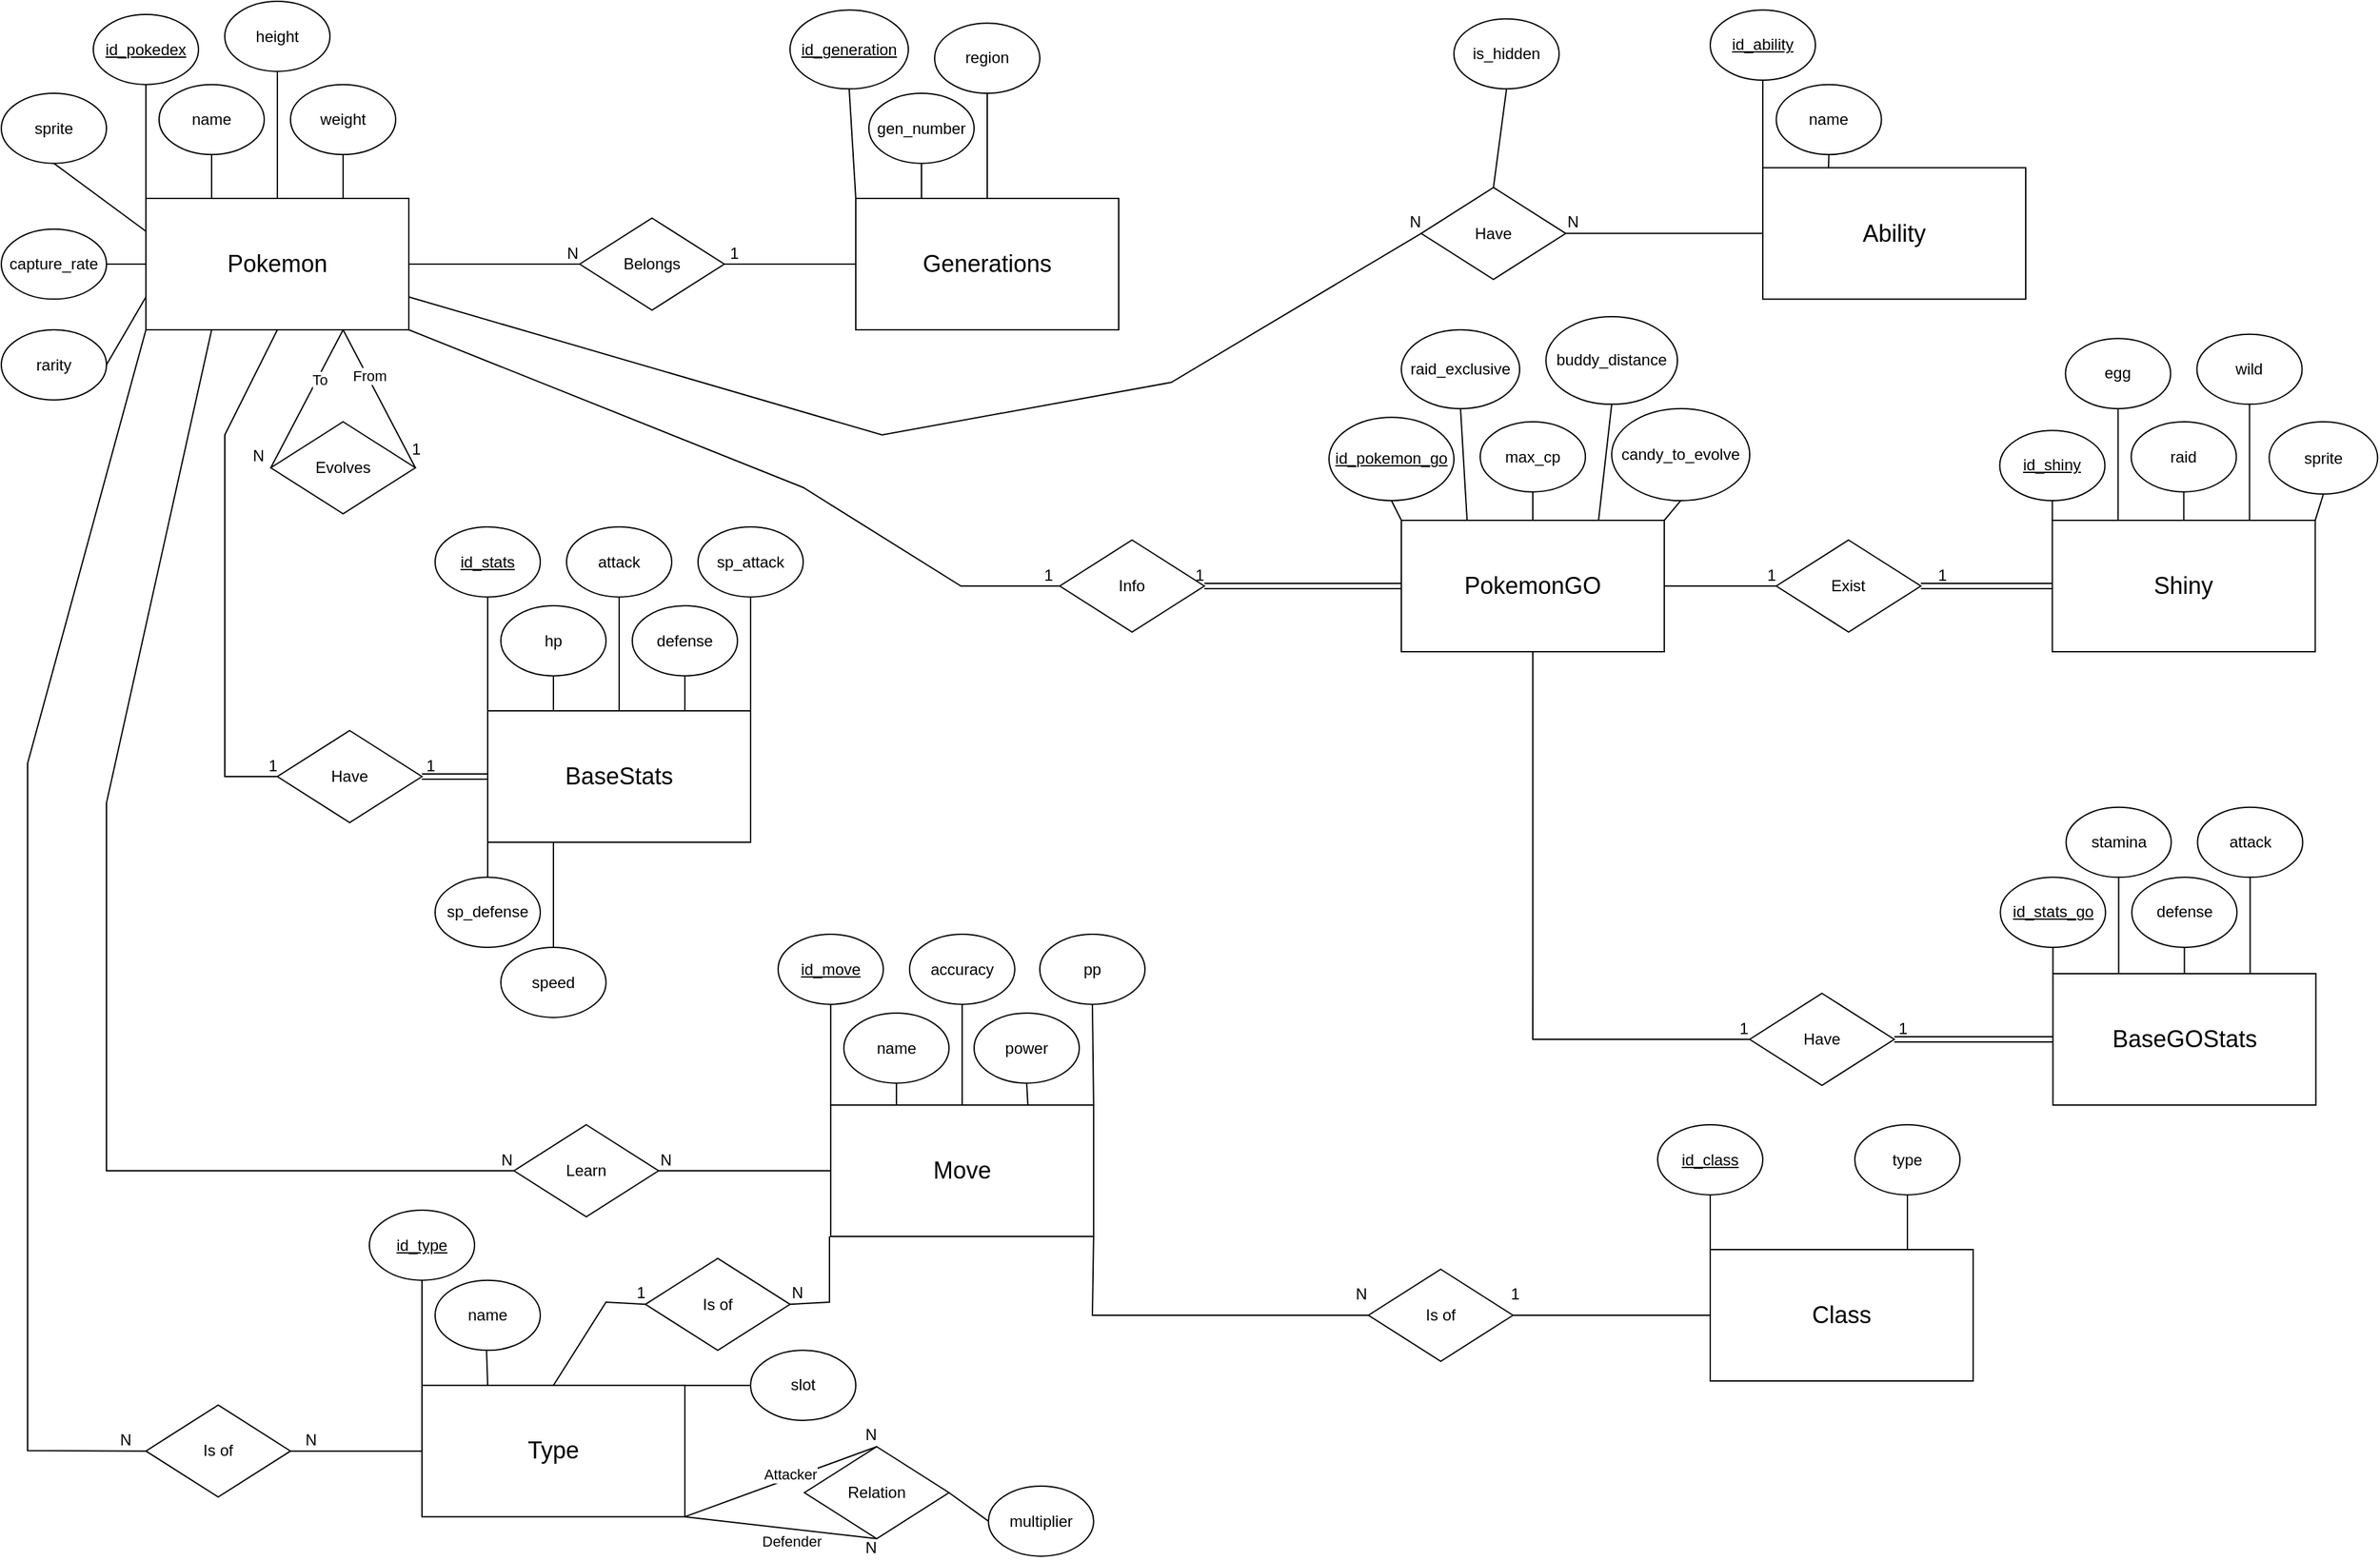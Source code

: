 <mxfile>
    <diagram id="R2lEEEUBdFMjLlhIrx00" name="Page-1">
        <mxGraphModel dx="962" dy="487" grid="1" gridSize="10" guides="1" tooltips="1" connect="1" arrows="1" fold="1" page="1" pageScale="1" pageWidth="1920" pageHeight="1200" math="0" shadow="0" extFonts="Permanent Marker^https://fonts.googleapis.com/css?family=Permanent+Marker">
            <root>
                <mxCell id="0"/>
                <mxCell id="1" parent="0"/>
                <mxCell id="UgMfafSLkVDqZi9sD24F-9" value="&lt;font style=&quot;font-size: 18px;&quot;&gt;Pokemon&lt;/font&gt;" style="rounded=0;whiteSpace=wrap;html=1;" parent="1" vertex="1">
                    <mxGeometry x="130" y="160" width="200" height="100" as="geometry"/>
                </mxCell>
                <mxCell id="UgMfafSLkVDqZi9sD24F-11" value="&lt;font style=&quot;font-size: 12px;&quot;&gt;&lt;u style=&quot;&quot;&gt;id_pokedex&lt;/u&gt;&lt;/font&gt;" style="ellipse;whiteSpace=wrap;html=1;" parent="1" vertex="1">
                    <mxGeometry x="90" y="20" width="80" height="53.33" as="geometry"/>
                </mxCell>
                <mxCell id="UgMfafSLkVDqZi9sD24F-12" value="" style="endArrow=none;html=1;rounded=0;entryX=0.5;entryY=1;entryDx=0;entryDy=0;exitX=0;exitY=0;exitDx=0;exitDy=0;" parent="1" source="UgMfafSLkVDqZi9sD24F-9" target="UgMfafSLkVDqZi9sD24F-11" edge="1">
                    <mxGeometry width="50" height="50" relative="1" as="geometry">
                        <mxPoint x="660" y="250" as="sourcePoint"/>
                        <mxPoint x="710" y="200" as="targetPoint"/>
                    </mxGeometry>
                </mxCell>
                <mxCell id="UgMfafSLkVDqZi9sD24F-13" value="&lt;font style=&quot;font-size: 12px;&quot;&gt;name&lt;/font&gt;" style="ellipse;whiteSpace=wrap;html=1;" parent="1" vertex="1">
                    <mxGeometry x="140" y="73.33" width="80" height="53.33" as="geometry"/>
                </mxCell>
                <mxCell id="UgMfafSLkVDqZi9sD24F-15" value="" style="endArrow=none;html=1;rounded=0;entryX=0.5;entryY=1;entryDx=0;entryDy=0;exitX=0.25;exitY=0;exitDx=0;exitDy=0;" parent="1" source="UgMfafSLkVDqZi9sD24F-9" target="UgMfafSLkVDqZi9sD24F-13" edge="1">
                    <mxGeometry width="50" height="50" relative="1" as="geometry">
                        <mxPoint x="660" y="270" as="sourcePoint"/>
                        <mxPoint x="710" y="220" as="targetPoint"/>
                    </mxGeometry>
                </mxCell>
                <mxCell id="UgMfafSLkVDqZi9sD24F-16" value="&lt;font style=&quot;font-size: 12px;&quot;&gt;height&lt;br&gt;&lt;/font&gt;" style="ellipse;whiteSpace=wrap;html=1;" parent="1" vertex="1">
                    <mxGeometry x="190" y="10" width="80" height="53.33" as="geometry"/>
                </mxCell>
                <mxCell id="UgMfafSLkVDqZi9sD24F-17" value="" style="endArrow=none;html=1;rounded=0;entryX=0.5;entryY=1;entryDx=0;entryDy=0;exitX=0.5;exitY=0;exitDx=0;exitDy=0;" parent="1" source="UgMfafSLkVDqZi9sD24F-9" target="UgMfafSLkVDqZi9sD24F-16" edge="1">
                    <mxGeometry width="50" height="50" relative="1" as="geometry">
                        <mxPoint x="660" y="270" as="sourcePoint"/>
                        <mxPoint x="710" y="220" as="targetPoint"/>
                    </mxGeometry>
                </mxCell>
                <mxCell id="UgMfafSLkVDqZi9sD24F-18" value="&lt;font style=&quot;font-size: 12px;&quot;&gt;weight&lt;br&gt;&lt;/font&gt;" style="ellipse;whiteSpace=wrap;html=1;" parent="1" vertex="1">
                    <mxGeometry x="240" y="73.33" width="80" height="53.33" as="geometry"/>
                </mxCell>
                <mxCell id="UgMfafSLkVDqZi9sD24F-19" value="" style="endArrow=none;html=1;rounded=0;entryX=0.5;entryY=1;entryDx=0;entryDy=0;exitX=0.75;exitY=0;exitDx=0;exitDy=0;" parent="1" source="UgMfafSLkVDqZi9sD24F-9" target="UgMfafSLkVDqZi9sD24F-18" edge="1">
                    <mxGeometry width="50" height="50" relative="1" as="geometry">
                        <mxPoint x="660" y="270" as="sourcePoint"/>
                        <mxPoint x="710" y="220" as="targetPoint"/>
                    </mxGeometry>
                </mxCell>
                <mxCell id="UgMfafSLkVDqZi9sD24F-20" value="&lt;font style=&quot;font-size: 12px;&quot;&gt;sprite&lt;br&gt;&lt;/font&gt;" style="ellipse;whiteSpace=wrap;html=1;" parent="1" vertex="1">
                    <mxGeometry x="20" y="80.0" width="80" height="53.33" as="geometry"/>
                </mxCell>
                <mxCell id="UgMfafSLkVDqZi9sD24F-21" value="" style="endArrow=none;html=1;rounded=0;entryX=0.5;entryY=1;entryDx=0;entryDy=0;exitX=0;exitY=0.25;exitDx=0;exitDy=0;" parent="1" source="UgMfafSLkVDqZi9sD24F-9" target="UgMfafSLkVDqZi9sD24F-20" edge="1">
                    <mxGeometry width="50" height="50" relative="1" as="geometry">
                        <mxPoint x="660" y="270" as="sourcePoint"/>
                        <mxPoint x="710" y="220" as="targetPoint"/>
                    </mxGeometry>
                </mxCell>
                <mxCell id="UgMfafSLkVDqZi9sD24F-22" value="&lt;font style=&quot;font-size: 12px;&quot;&gt;capture_rate&lt;br&gt;&lt;/font&gt;" style="ellipse;whiteSpace=wrap;html=1;" parent="1" vertex="1">
                    <mxGeometry x="20" y="183.34" width="80" height="53.33" as="geometry"/>
                </mxCell>
                <mxCell id="UgMfafSLkVDqZi9sD24F-23" value="" style="endArrow=none;html=1;rounded=0;entryX=1;entryY=0.5;entryDx=0;entryDy=0;exitX=0;exitY=0.5;exitDx=0;exitDy=0;" parent="1" source="UgMfafSLkVDqZi9sD24F-9" target="UgMfafSLkVDqZi9sD24F-22" edge="1">
                    <mxGeometry width="50" height="50" relative="1" as="geometry">
                        <mxPoint x="660" y="270" as="sourcePoint"/>
                        <mxPoint x="50" y="210" as="targetPoint"/>
                    </mxGeometry>
                </mxCell>
                <mxCell id="UgMfafSLkVDqZi9sD24F-24" value="Evolves" style="rhombus;whiteSpace=wrap;html=1;" parent="1" vertex="1">
                    <mxGeometry x="225" y="330" width="110" height="70" as="geometry"/>
                </mxCell>
                <mxCell id="UgMfafSLkVDqZi9sD24F-36" value="&lt;font style=&quot;font-size: 12px;&quot;&gt;rarity&lt;br&gt;&lt;/font&gt;" style="ellipse;whiteSpace=wrap;html=1;" parent="1" vertex="1">
                    <mxGeometry x="20" y="260.01" width="80" height="53.33" as="geometry"/>
                </mxCell>
                <mxCell id="15" value="&lt;font style=&quot;font-size: 18px;&quot;&gt;Generations&lt;/font&gt;" style="rounded=0;whiteSpace=wrap;html=1;" parent="1" vertex="1">
                    <mxGeometry x="670" y="160.01" width="200" height="100" as="geometry"/>
                </mxCell>
                <mxCell id="18" value="&lt;font style=&quot;font-size: 12px;&quot;&gt;&lt;u&gt;id_generation&lt;/u&gt;&lt;br&gt;&lt;/font&gt;" style="ellipse;whiteSpace=wrap;html=1;" parent="1" vertex="1">
                    <mxGeometry x="620" y="16.66" width="90" height="60" as="geometry"/>
                </mxCell>
                <mxCell id="19" value="" style="endArrow=none;html=1;entryX=0.5;entryY=1;entryDx=0;entryDy=0;exitX=0;exitY=0;exitDx=0;exitDy=0;" parent="1" source="15" target="18" edge="1">
                    <mxGeometry width="50" height="50" relative="1" as="geometry">
                        <mxPoint x="1060" y="140" as="sourcePoint"/>
                        <mxPoint x="930" y="360" as="targetPoint"/>
                    </mxGeometry>
                </mxCell>
                <mxCell id="20" value="&lt;font style=&quot;font-size: 12px;&quot;&gt;gen_number&lt;br&gt;&lt;/font&gt;" style="ellipse;whiteSpace=wrap;html=1;" parent="1" vertex="1">
                    <mxGeometry x="680" y="80.0" width="80" height="53.33" as="geometry"/>
                </mxCell>
                <mxCell id="21" value="" style="endArrow=none;html=1;entryX=0.5;entryY=1;entryDx=0;entryDy=0;exitX=0.25;exitY=0;exitDx=0;exitDy=0;" parent="1" source="15" target="20" edge="1">
                    <mxGeometry width="50" height="50" relative="1" as="geometry">
                        <mxPoint x="700" y="290" as="sourcePoint"/>
                        <mxPoint x="750" y="240" as="targetPoint"/>
                    </mxGeometry>
                </mxCell>
                <mxCell id="22" value="" style="endArrow=none;html=1;entryX=0;entryY=0.75;entryDx=0;entryDy=0;exitX=1;exitY=0.5;exitDx=0;exitDy=0;" parent="1" source="UgMfafSLkVDqZi9sD24F-36" target="UgMfafSLkVDqZi9sD24F-9" edge="1">
                    <mxGeometry width="50" height="50" relative="1" as="geometry">
                        <mxPoint x="580" y="300" as="sourcePoint"/>
                        <mxPoint x="630" y="250" as="targetPoint"/>
                    </mxGeometry>
                </mxCell>
                <mxCell id="26" value="Belongs" style="rhombus;whiteSpace=wrap;html=1;" parent="1" vertex="1">
                    <mxGeometry x="460" y="175.0" width="110" height="70" as="geometry"/>
                </mxCell>
                <mxCell id="36" value="&lt;font style=&quot;font-size: 12px;&quot;&gt;region&lt;br&gt;&lt;/font&gt;" style="ellipse;whiteSpace=wrap;html=1;" parent="1" vertex="1">
                    <mxGeometry x="730" y="26.67" width="80" height="53.33" as="geometry"/>
                </mxCell>
                <mxCell id="37" value="" style="endArrow=none;html=1;entryX=0.5;entryY=1;entryDx=0;entryDy=0;exitX=0.5;exitY=0;exitDx=0;exitDy=0;" parent="1" source="15" target="36" edge="1">
                    <mxGeometry width="50" height="50" relative="1" as="geometry">
                        <mxPoint x="810" y="340" as="sourcePoint"/>
                        <mxPoint x="860" y="290" as="targetPoint"/>
                    </mxGeometry>
                </mxCell>
                <mxCell id="45" value="&lt;span style=&quot;font-size: 18px;&quot;&gt;BaseStats&lt;/span&gt;" style="rounded=0;whiteSpace=wrap;html=1;" parent="1" vertex="1">
                    <mxGeometry x="390" y="550" width="200" height="100" as="geometry"/>
                </mxCell>
                <mxCell id="46" value="Have" style="rhombus;whiteSpace=wrap;html=1;" parent="1" vertex="1">
                    <mxGeometry x="230" y="565" width="110" height="70" as="geometry"/>
                </mxCell>
                <mxCell id="51" value="&lt;font style=&quot;font-size: 12px;&quot;&gt;&lt;u&gt;id_stats&lt;/u&gt;&lt;br&gt;&lt;/font&gt;" style="ellipse;whiteSpace=wrap;html=1;" parent="1" vertex="1">
                    <mxGeometry x="350" y="410" width="80" height="53.33" as="geometry"/>
                </mxCell>
                <mxCell id="52" value="" style="endArrow=none;html=1;fontSize=11;entryX=0.5;entryY=1;entryDx=0;entryDy=0;exitX=0;exitY=0;exitDx=0;exitDy=0;" parent="1" source="45" target="51" edge="1">
                    <mxGeometry width="50" height="50" relative="1" as="geometry">
                        <mxPoint x="620" y="460" as="sourcePoint"/>
                        <mxPoint x="670" y="410" as="targetPoint"/>
                    </mxGeometry>
                </mxCell>
                <mxCell id="53" value="&lt;font style=&quot;font-size: 12px;&quot;&gt;hp&lt;br&gt;&lt;/font&gt;" style="ellipse;whiteSpace=wrap;html=1;" parent="1" vertex="1">
                    <mxGeometry x="400" y="470.0" width="80" height="53.33" as="geometry"/>
                </mxCell>
                <mxCell id="54" value="" style="endArrow=none;html=1;fontSize=11;entryX=0.5;entryY=1;entryDx=0;entryDy=0;exitX=0.25;exitY=0;exitDx=0;exitDy=0;" parent="1" source="45" target="53" edge="1">
                    <mxGeometry width="50" height="50" relative="1" as="geometry">
                        <mxPoint x="620" y="460" as="sourcePoint"/>
                        <mxPoint x="670" y="410" as="targetPoint"/>
                    </mxGeometry>
                </mxCell>
                <mxCell id="55" value="&lt;font style=&quot;font-size: 12px;&quot;&gt;attack&lt;br&gt;&lt;/font&gt;" style="ellipse;whiteSpace=wrap;html=1;" parent="1" vertex="1">
                    <mxGeometry x="450" y="410.0" width="80" height="53.33" as="geometry"/>
                </mxCell>
                <mxCell id="56" value="" style="endArrow=none;html=1;fontSize=11;entryX=0.5;entryY=1;entryDx=0;entryDy=0;exitX=0.5;exitY=0;exitDx=0;exitDy=0;" parent="1" source="45" target="55" edge="1">
                    <mxGeometry width="50" height="50" relative="1" as="geometry">
                        <mxPoint x="500" y="490.0" as="sourcePoint"/>
                        <mxPoint x="730" y="350" as="targetPoint"/>
                    </mxGeometry>
                </mxCell>
                <mxCell id="57" value="&lt;font style=&quot;font-size: 12px;&quot;&gt;defense&lt;br&gt;&lt;/font&gt;" style="ellipse;whiteSpace=wrap;html=1;" parent="1" vertex="1">
                    <mxGeometry x="500" y="470.0" width="80" height="53.33" as="geometry"/>
                </mxCell>
                <mxCell id="58" value="" style="endArrow=none;html=1;fontSize=11;entryX=0.5;entryY=1;entryDx=0;entryDy=0;exitX=0.75;exitY=0;exitDx=0;exitDy=0;" parent="1" source="45" target="57" edge="1">
                    <mxGeometry width="50" height="50" relative="1" as="geometry">
                        <mxPoint x="600" y="530" as="sourcePoint"/>
                        <mxPoint x="770" y="410" as="targetPoint"/>
                    </mxGeometry>
                </mxCell>
                <mxCell id="59" value="&lt;font style=&quot;font-size: 12px;&quot;&gt;sp_attack&lt;br&gt;&lt;/font&gt;" style="ellipse;whiteSpace=wrap;html=1;" parent="1" vertex="1">
                    <mxGeometry x="550" y="410.0" width="80" height="53.33" as="geometry"/>
                </mxCell>
                <mxCell id="60" value="" style="endArrow=none;html=1;fontSize=11;entryX=0.5;entryY=1;entryDx=0;entryDy=0;exitX=1;exitY=0;exitDx=0;exitDy=0;" parent="1" source="45" target="59" edge="1">
                    <mxGeometry width="50" height="50" relative="1" as="geometry">
                        <mxPoint x="620" y="500" as="sourcePoint"/>
                        <mxPoint x="850" y="360" as="targetPoint"/>
                    </mxGeometry>
                </mxCell>
                <mxCell id="61" value="&lt;font style=&quot;font-size: 12px;&quot;&gt;sp_defense&lt;br&gt;&lt;/font&gt;" style="ellipse;whiteSpace=wrap;html=1;" parent="1" vertex="1">
                    <mxGeometry x="350" y="676.67" width="80" height="53.33" as="geometry"/>
                </mxCell>
                <mxCell id="62" value="" style="endArrow=none;html=1;fontSize=11;entryX=0.5;entryY=0;entryDx=0;entryDy=0;exitX=0;exitY=1;exitDx=0;exitDy=0;" parent="1" source="45" target="61" edge="1">
                    <mxGeometry width="50" height="50" relative="1" as="geometry">
                        <mxPoint x="420" y="800" as="sourcePoint"/>
                        <mxPoint x="650" y="660" as="targetPoint"/>
                    </mxGeometry>
                </mxCell>
                <mxCell id="65" value="&lt;font style=&quot;font-size: 12px;&quot;&gt;speed&lt;br&gt;&lt;/font&gt;" style="ellipse;whiteSpace=wrap;html=1;" parent="1" vertex="1">
                    <mxGeometry x="400" y="730" width="80" height="53.33" as="geometry"/>
                </mxCell>
                <mxCell id="66" value="" style="endArrow=none;html=1;fontSize=11;entryX=0.5;entryY=0;entryDx=0;entryDy=0;exitX=0.25;exitY=1;exitDx=0;exitDy=0;" parent="1" source="45" target="65" edge="1">
                    <mxGeometry width="50" height="50" relative="1" as="geometry">
                        <mxPoint x="470" y="710" as="sourcePoint"/>
                        <mxPoint x="730" y="720" as="targetPoint"/>
                    </mxGeometry>
                </mxCell>
                <mxCell id="67" value="&lt;span style=&quot;font-size: 18px;&quot;&gt;Type&lt;/span&gt;" style="rounded=0;whiteSpace=wrap;html=1;" parent="1" vertex="1">
                    <mxGeometry x="340" y="1063.33" width="200" height="100" as="geometry"/>
                </mxCell>
                <mxCell id="70" value="Is of" style="rhombus;whiteSpace=wrap;html=1;" parent="1" vertex="1">
                    <mxGeometry x="130" y="1078.33" width="110" height="70" as="geometry"/>
                </mxCell>
                <mxCell id="74" value="&lt;font style=&quot;font-size: 12px;&quot;&gt;&lt;u&gt;id_type&lt;/u&gt;&lt;br&gt;&lt;/font&gt;" style="ellipse;whiteSpace=wrap;html=1;" parent="1" vertex="1">
                    <mxGeometry x="300" y="930" width="80" height="53.33" as="geometry"/>
                </mxCell>
                <mxCell id="75" value="" style="endArrow=none;html=1;fontSize=11;entryX=0.5;entryY=1;entryDx=0;entryDy=0;exitX=0;exitY=0;exitDx=0;exitDy=0;" parent="1" source="67" target="74" edge="1">
                    <mxGeometry width="50" height="50" relative="1" as="geometry">
                        <mxPoint x="340" y="1033.33" as="sourcePoint"/>
                        <mxPoint x="639.13" y="923.33" as="targetPoint"/>
                    </mxGeometry>
                </mxCell>
                <mxCell id="76" value="" style="endArrow=none;html=1;fontSize=11;entryX=0.489;entryY=1;entryDx=0;entryDy=0;entryPerimeter=0;exitX=0.25;exitY=0;exitDx=0;exitDy=0;" parent="1" source="67" target="77" edge="1">
                    <mxGeometry width="50" height="50" relative="1" as="geometry">
                        <mxPoint x="480" y="1053.33" as="sourcePoint"/>
                        <mxPoint x="409.13" y="1036.66" as="targetPoint"/>
                    </mxGeometry>
                </mxCell>
                <mxCell id="77" value="&lt;font style=&quot;font-size: 12px;&quot;&gt;name&lt;br&gt;&lt;/font&gt;" style="ellipse;whiteSpace=wrap;html=1;" parent="1" vertex="1">
                    <mxGeometry x="350" y="983.33" width="80" height="53.33" as="geometry"/>
                </mxCell>
                <mxCell id="78" value="Have" style="rhombus;whiteSpace=wrap;html=1;" parent="1" vertex="1">
                    <mxGeometry x="1100.09" y="151.67" width="110" height="70" as="geometry"/>
                </mxCell>
                <mxCell id="79" value="&lt;span style=&quot;font-size: 18px;&quot;&gt;Ability&lt;/span&gt;" style="rounded=0;whiteSpace=wrap;html=1;" parent="1" vertex="1">
                    <mxGeometry x="1360" y="136.67" width="200" height="100" as="geometry"/>
                </mxCell>
                <mxCell id="88" value="&lt;font style=&quot;font-size: 12px;&quot;&gt;&lt;u&gt;id_ability&lt;/u&gt;&lt;br&gt;&lt;/font&gt;" style="ellipse;whiteSpace=wrap;html=1;" parent="1" vertex="1">
                    <mxGeometry x="1320" y="16.66" width="80" height="53.33" as="geometry"/>
                </mxCell>
                <mxCell id="89" value="" style="endArrow=none;html=1;fontSize=11;entryX=0.5;entryY=1;entryDx=0;entryDy=0;exitX=0;exitY=0;exitDx=0;exitDy=0;" parent="1" source="79" target="88" edge="1">
                    <mxGeometry width="50" height="50" relative="1" as="geometry">
                        <mxPoint x="1450.09" y="131.67" as="sourcePoint"/>
                        <mxPoint x="1730.09" y="-8.33" as="targetPoint"/>
                    </mxGeometry>
                </mxCell>
                <mxCell id="90" value="&lt;font style=&quot;font-size: 12px;&quot;&gt;name&lt;br&gt;&lt;/font&gt;" style="ellipse;whiteSpace=wrap;html=1;" parent="1" vertex="1">
                    <mxGeometry x="1370.24" y="73.33" width="80" height="53.33" as="geometry"/>
                </mxCell>
                <mxCell id="91" value="" style="endArrow=none;html=1;fontSize=11;entryX=0.5;entryY=1;entryDx=0;entryDy=0;exitX=0.25;exitY=0;exitDx=0;exitDy=0;" parent="1" source="79" target="90" edge="1">
                    <mxGeometry width="50" height="50" relative="1" as="geometry">
                        <mxPoint x="1500.09" y="131.67" as="sourcePoint"/>
                        <mxPoint x="1730.09" y="-8.33" as="targetPoint"/>
                    </mxGeometry>
                </mxCell>
                <mxCell id="92" value="&lt;font style=&quot;font-size: 18px;&quot;&gt;Move&lt;/font&gt;" style="rounded=0;whiteSpace=wrap;html=1;" parent="1" vertex="1">
                    <mxGeometry x="650.93" y="850" width="200" height="100" as="geometry"/>
                </mxCell>
                <mxCell id="93" value="Learn" style="rhombus;whiteSpace=wrap;html=1;" parent="1" vertex="1">
                    <mxGeometry x="410.0" y="865" width="110" height="70" as="geometry"/>
                </mxCell>
                <mxCell id="98" value="&lt;font style=&quot;font-size: 12px;&quot;&gt;&lt;u&gt;id_move&lt;/u&gt;&lt;br&gt;&lt;/font&gt;" style="ellipse;whiteSpace=wrap;html=1;" parent="1" vertex="1">
                    <mxGeometry x="610.93" y="720" width="80" height="53.33" as="geometry"/>
                </mxCell>
                <mxCell id="99" value="" style="endArrow=none;html=1;entryX=0.5;entryY=1;entryDx=0;entryDy=0;exitX=0;exitY=0;exitDx=0;exitDy=0;" parent="1" source="92" target="98" edge="1">
                    <mxGeometry width="50" height="50" relative="1" as="geometry">
                        <mxPoint x="650.93" y="840" as="sourcePoint"/>
                        <mxPoint x="660.93" y="1050" as="targetPoint"/>
                    </mxGeometry>
                </mxCell>
                <mxCell id="100" value="&lt;font style=&quot;font-size: 12px;&quot;&gt;name&lt;br&gt;&lt;/font&gt;" style="ellipse;whiteSpace=wrap;html=1;" parent="1" vertex="1">
                    <mxGeometry x="660.93" y="780" width="80" height="53.33" as="geometry"/>
                </mxCell>
                <mxCell id="101" value="" style="endArrow=none;html=1;entryX=0.5;entryY=1;entryDx=0;entryDy=0;exitX=0.25;exitY=0;exitDx=0;exitDy=0;" parent="1" source="92" target="100" edge="1">
                    <mxGeometry width="50" height="50" relative="1" as="geometry">
                        <mxPoint x="700.93" y="840.01" as="sourcePoint"/>
                        <mxPoint x="660.93" y="1050" as="targetPoint"/>
                    </mxGeometry>
                </mxCell>
                <mxCell id="102" value="&lt;font style=&quot;font-size: 12px;&quot;&gt;accuracy&lt;br&gt;&lt;/font&gt;" style="ellipse;whiteSpace=wrap;html=1;" parent="1" vertex="1">
                    <mxGeometry x="710.93" y="720" width="80" height="53.33" as="geometry"/>
                </mxCell>
                <mxCell id="103" value="" style="endArrow=none;html=1;entryX=0.5;entryY=1;entryDx=0;entryDy=0;exitX=0.5;exitY=0;exitDx=0;exitDy=0;" parent="1" source="92" target="102" edge="1">
                    <mxGeometry width="50" height="50" relative="1" as="geometry">
                        <mxPoint x="780.93" y="800.01" as="sourcePoint"/>
                        <mxPoint x="740.93" y="1010" as="targetPoint"/>
                    </mxGeometry>
                </mxCell>
                <mxCell id="106" value="&lt;font style=&quot;font-size: 12px;&quot;&gt;power&lt;br&gt;&lt;/font&gt;" style="ellipse;whiteSpace=wrap;html=1;" parent="1" vertex="1">
                    <mxGeometry x="760" y="780" width="80" height="53.33" as="geometry"/>
                </mxCell>
                <mxCell id="107" value="" style="endArrow=none;html=1;entryX=0.5;entryY=1;entryDx=0;entryDy=0;exitX=0.75;exitY=0;exitDx=0;exitDy=0;" parent="1" source="92" target="106" edge="1">
                    <mxGeometry width="50" height="50" relative="1" as="geometry">
                        <mxPoint x="910.93" y="850.0" as="sourcePoint"/>
                        <mxPoint x="870.93" y="1059.99" as="targetPoint"/>
                    </mxGeometry>
                </mxCell>
                <mxCell id="108" value="&lt;font style=&quot;font-size: 12px;&quot;&gt;pp&lt;br&gt;&lt;/font&gt;" style="ellipse;whiteSpace=wrap;html=1;" parent="1" vertex="1">
                    <mxGeometry x="810" y="720" width="80" height="53.33" as="geometry"/>
                </mxCell>
                <mxCell id="110" value="" style="endArrow=none;html=1;exitX=0.5;exitY=1;exitDx=0;exitDy=0;entryX=1;entryY=0;entryDx=0;entryDy=0;" parent="1" source="108" target="92" edge="1">
                    <mxGeometry width="50" height="50" relative="1" as="geometry">
                        <mxPoint x="660.93" y="860" as="sourcePoint"/>
                        <mxPoint x="920" y="820" as="targetPoint"/>
                    </mxGeometry>
                </mxCell>
                <mxCell id="115" value="Relation" style="rhombus;whiteSpace=wrap;html=1;" parent="1" vertex="1">
                    <mxGeometry x="630.93" y="1110" width="110" height="70" as="geometry"/>
                </mxCell>
                <mxCell id="122" value="Info" style="rhombus;whiteSpace=wrap;html=1;" parent="1" vertex="1">
                    <mxGeometry x="825.18" y="420" width="110" height="70" as="geometry"/>
                </mxCell>
                <mxCell id="124" value="&lt;font style=&quot;font-size: 18px;&quot;&gt;PokemonGO&lt;/font&gt;" style="rounded=0;whiteSpace=wrap;html=1;" parent="1" vertex="1">
                    <mxGeometry x="1085.04" y="405.0" width="200" height="100" as="geometry"/>
                </mxCell>
                <mxCell id="128" value="&lt;font style=&quot;font-size: 12px;&quot;&gt;&lt;u style=&quot;&quot;&gt;id_pokemon_go&lt;/u&gt;&lt;/font&gt;" style="ellipse;whiteSpace=wrap;html=1;" parent="1" vertex="1">
                    <mxGeometry x="1030" y="326.64" width="95.04" height="63.36" as="geometry"/>
                </mxCell>
                <mxCell id="129" value="" style="endArrow=none;html=1;rounded=0;entryX=0.5;entryY=1;entryDx=0;entryDy=0;exitX=0;exitY=0;exitDx=0;exitDy=0;" parent="1" source="124" target="128" edge="1">
                    <mxGeometry width="50" height="50" relative="1" as="geometry">
                        <mxPoint x="1085.04" y="373.34" as="sourcePoint"/>
                        <mxPoint x="1665.04" y="413.34" as="targetPoint"/>
                    </mxGeometry>
                </mxCell>
                <mxCell id="130" value="&lt;font style=&quot;font-size: 12px;&quot;&gt;raid_exclusive&lt;/font&gt;" style="ellipse;whiteSpace=wrap;html=1;" parent="1" vertex="1">
                    <mxGeometry x="1085.04" y="260.01" width="90.01" height="60" as="geometry"/>
                </mxCell>
                <mxCell id="131" value="" style="endArrow=none;html=1;rounded=0;entryX=0.5;entryY=1;entryDx=0;entryDy=0;exitX=0.25;exitY=0;exitDx=0;exitDy=0;" parent="1" source="124" target="130" edge="1">
                    <mxGeometry width="50" height="50" relative="1" as="geometry">
                        <mxPoint x="1135.04" y="373.34" as="sourcePoint"/>
                        <mxPoint x="1665.04" y="433.34" as="targetPoint"/>
                    </mxGeometry>
                </mxCell>
                <mxCell id="133" value="&lt;font style=&quot;font-size: 12px;&quot;&gt;max_cp&lt;br&gt;&lt;/font&gt;" style="ellipse;whiteSpace=wrap;html=1;" parent="1" vertex="1">
                    <mxGeometry x="1145.04" y="330.0" width="80" height="53.33" as="geometry"/>
                </mxCell>
                <mxCell id="134" value="" style="endArrow=none;html=1;entryX=0.5;entryY=1;entryDx=0;entryDy=0;exitX=0.5;exitY=0;exitDx=0;exitDy=0;" parent="1" source="124" target="133" edge="1">
                    <mxGeometry width="50" height="50" relative="1" as="geometry">
                        <mxPoint x="1125.04" y="515.83" as="sourcePoint"/>
                        <mxPoint x="1275.04" y="597.5" as="targetPoint"/>
                    </mxGeometry>
                </mxCell>
                <mxCell id="135" value="&lt;font style=&quot;font-size: 12px;&quot;&gt;candy_to_evolve&lt;br&gt;&lt;/font&gt;" style="ellipse;whiteSpace=wrap;html=1;" parent="1" vertex="1">
                    <mxGeometry x="1245.04" y="320.0" width="105.01" height="70" as="geometry"/>
                </mxCell>
                <mxCell id="136" value="" style="endArrow=none;html=1;entryX=0.5;entryY=1;entryDx=0;entryDy=0;exitX=1;exitY=0;exitDx=0;exitDy=0;" parent="1" source="124" target="135" edge="1">
                    <mxGeometry width="50" height="50" relative="1" as="geometry">
                        <mxPoint x="1465.04" y="360.0" as="sourcePoint"/>
                        <mxPoint x="1625.04" y="463.33" as="targetPoint"/>
                    </mxGeometry>
                </mxCell>
                <mxCell id="137" value="&lt;font style=&quot;font-size: 12px;&quot;&gt;buddy_distance&lt;br&gt;&lt;/font&gt;" style="ellipse;whiteSpace=wrap;html=1;" parent="1" vertex="1">
                    <mxGeometry x="1195.04" y="250.0" width="100.03" height="66.68" as="geometry"/>
                </mxCell>
                <mxCell id="139" value="" style="endArrow=none;html=1;exitX=0.75;exitY=0;exitDx=0;exitDy=0;entryX=0.5;entryY=1;entryDx=0;entryDy=0;" parent="1" source="124" target="137" edge="1">
                    <mxGeometry width="50" height="50" relative="1" as="geometry">
                        <mxPoint x="1065.04" y="400.0" as="sourcePoint"/>
                        <mxPoint x="1115.04" y="350.0" as="targetPoint"/>
                    </mxGeometry>
                </mxCell>
                <mxCell id="140" value="Exist" style="rhombus;whiteSpace=wrap;html=1;" parent="1" vertex="1">
                    <mxGeometry x="1370.24" y="420" width="110" height="70" as="geometry"/>
                </mxCell>
                <mxCell id="142" value="&lt;font style=&quot;font-size: 18px;&quot;&gt;Shiny&lt;/font&gt;" style="rounded=0;whiteSpace=wrap;html=1;" parent="1" vertex="1">
                    <mxGeometry x="1580.24" y="405" width="200" height="100" as="geometry"/>
                </mxCell>
                <mxCell id="147" value="" style="shape=link;html=1;rounded=0;entryX=0;entryY=0.5;entryDx=0;entryDy=0;exitX=1;exitY=0.5;exitDx=0;exitDy=0;" parent="1" source="140" target="142" edge="1">
                    <mxGeometry relative="1" as="geometry">
                        <mxPoint x="1290.24" y="580" as="sourcePoint"/>
                        <mxPoint x="1450.24" y="580" as="targetPoint"/>
                    </mxGeometry>
                </mxCell>
                <mxCell id="148" value="1" style="resizable=0;html=1;align=right;verticalAlign=bottom;" parent="147" connectable="0" vertex="1">
                    <mxGeometry x="1" relative="1" as="geometry">
                        <mxPoint x="-80" as="offset"/>
                    </mxGeometry>
                </mxCell>
                <mxCell id="149" value="&lt;font style=&quot;font-size: 12px;&quot;&gt;&lt;u style=&quot;&quot;&gt;id_shiny&lt;/u&gt;&lt;/font&gt;" style="ellipse;whiteSpace=wrap;html=1;" parent="1" vertex="1">
                    <mxGeometry x="1540.24" y="336.67" width="80" height="53.33" as="geometry"/>
                </mxCell>
                <mxCell id="150" value="" style="endArrow=none;html=1;rounded=0;entryX=0.5;entryY=1;entryDx=0;entryDy=0;exitX=0;exitY=0;exitDx=0;exitDy=0;" parent="1" source="142" target="149" edge="1">
                    <mxGeometry width="50" height="50" relative="1" as="geometry">
                        <mxPoint x="1590.24" y="388.33" as="sourcePoint"/>
                        <mxPoint x="2170.24" y="396.67" as="targetPoint"/>
                    </mxGeometry>
                </mxCell>
                <mxCell id="151" value="&lt;font style=&quot;font-size: 12px;&quot;&gt;egg&lt;br&gt;&lt;/font&gt;" style="ellipse;whiteSpace=wrap;html=1;" parent="1" vertex="1">
                    <mxGeometry x="1590.24" y="266.68" width="80" height="53.33" as="geometry"/>
                </mxCell>
                <mxCell id="152" value="" style="endArrow=none;html=1;entryX=0.5;entryY=1;entryDx=0;entryDy=0;exitX=0.25;exitY=0;exitDx=0;exitDy=0;" parent="1" source="142" target="151" edge="1">
                    <mxGeometry width="50" height="50" relative="1" as="geometry">
                        <mxPoint x="1640.24" y="355" as="sourcePoint"/>
                        <mxPoint x="1730.24" y="547.5" as="targetPoint"/>
                    </mxGeometry>
                </mxCell>
                <mxCell id="153" value="&lt;font style=&quot;font-size: 12px;&quot;&gt;raid&lt;br&gt;&lt;/font&gt;" style="ellipse;whiteSpace=wrap;html=1;" parent="1" vertex="1">
                    <mxGeometry x="1640.24" y="330" width="80" height="53.33" as="geometry"/>
                </mxCell>
                <mxCell id="154" value="" style="endArrow=none;html=1;entryX=0.5;entryY=1;entryDx=0;entryDy=0;exitX=0.5;exitY=0;exitDx=0;exitDy=0;" parent="1" source="142" target="153" edge="1">
                    <mxGeometry width="50" height="50" relative="1" as="geometry">
                        <mxPoint x="1710.24" y="390" as="sourcePoint"/>
                        <mxPoint x="1800.24" y="582.5" as="targetPoint"/>
                    </mxGeometry>
                </mxCell>
                <mxCell id="155" value="&lt;font style=&quot;font-size: 12px;&quot;&gt;wild&lt;br&gt;&lt;/font&gt;" style="ellipse;whiteSpace=wrap;html=1;" parent="1" vertex="1">
                    <mxGeometry x="1690.24" y="263.35" width="80" height="53.33" as="geometry"/>
                </mxCell>
                <mxCell id="156" value="" style="endArrow=none;html=1;entryX=0.5;entryY=1;entryDx=0;entryDy=0;exitX=0.75;exitY=0;exitDx=0;exitDy=0;" parent="1" source="142" target="155" edge="1">
                    <mxGeometry width="50" height="50" relative="1" as="geometry">
                        <mxPoint x="1760.24" y="341.68" as="sourcePoint"/>
                        <mxPoint x="1850.24" y="534.18" as="targetPoint"/>
                    </mxGeometry>
                </mxCell>
                <mxCell id="157" value="" style="shape=link;html=1;rounded=0;entryX=0;entryY=0.5;entryDx=0;entryDy=0;exitX=1;exitY=0.5;exitDx=0;exitDy=0;" parent="1" source="122" target="124" edge="1">
                    <mxGeometry relative="1" as="geometry">
                        <mxPoint x="955.04" y="599.5" as="sourcePoint"/>
                        <mxPoint x="1055.04" y="599.5" as="targetPoint"/>
                    </mxGeometry>
                </mxCell>
                <mxCell id="158" value="1" style="resizable=0;html=1;align=right;verticalAlign=bottom;" parent="157" connectable="0" vertex="1">
                    <mxGeometry x="1" relative="1" as="geometry">
                        <mxPoint x="-150" as="offset"/>
                    </mxGeometry>
                </mxCell>
                <mxCell id="159" value="" style="endArrow=none;html=1;rounded=0;exitX=0;exitY=1;exitDx=0;exitDy=0;entryX=0;entryY=0.5;entryDx=0;entryDy=0;" parent="1" source="UgMfafSLkVDqZi9sD24F-9" target="70" edge="1">
                    <mxGeometry relative="1" as="geometry">
                        <mxPoint x="90" y="650" as="sourcePoint"/>
                        <mxPoint x="550" y="790" as="targetPoint"/>
                        <Array as="points">
                            <mxPoint x="40" y="590"/>
                            <mxPoint x="40" y="1113"/>
                        </Array>
                    </mxGeometry>
                </mxCell>
                <mxCell id="160" value="N" style="resizable=0;html=1;align=right;verticalAlign=bottom;" parent="159" connectable="0" vertex="1">
                    <mxGeometry x="1" relative="1" as="geometry">
                        <mxPoint x="-10" as="offset"/>
                    </mxGeometry>
                </mxCell>
                <mxCell id="163" value="" style="endArrow=none;html=1;rounded=0;exitX=1;exitY=0.5;exitDx=0;exitDy=0;entryX=0;entryY=0.5;entryDx=0;entryDy=0;" parent="1" source="70" target="67" edge="1">
                    <mxGeometry relative="1" as="geometry">
                        <mxPoint x="250" y="950" as="sourcePoint"/>
                        <mxPoint x="410" y="950" as="targetPoint"/>
                    </mxGeometry>
                </mxCell>
                <mxCell id="164" value="N" style="resizable=0;html=1;align=right;verticalAlign=bottom;" parent="163" connectable="0" vertex="1">
                    <mxGeometry x="1" relative="1" as="geometry">
                        <mxPoint x="-80" as="offset"/>
                    </mxGeometry>
                </mxCell>
                <mxCell id="166" value="" style="endArrow=none;html=1;rounded=0;exitX=1;exitY=1;exitDx=0;exitDy=0;entryX=0.5;entryY=0;entryDx=0;entryDy=0;" parent="1" source="67" target="115" edge="1">
                    <mxGeometry relative="1" as="geometry">
                        <mxPoint x="590" y="1090" as="sourcePoint"/>
                        <mxPoint x="630" y="1010" as="targetPoint"/>
                    </mxGeometry>
                </mxCell>
                <mxCell id="167" value="N" style="resizable=0;html=1;align=right;verticalAlign=bottom;" parent="166" connectable="0" vertex="1">
                    <mxGeometry x="1" relative="1" as="geometry"/>
                </mxCell>
                <mxCell id="169" value="Attacker" style="edgeLabel;html=1;align=center;verticalAlign=middle;resizable=0;points=[];" parent="166" vertex="1" connectable="0">
                    <mxGeometry x="0.226" relative="1" as="geometry">
                        <mxPoint x="-9" as="offset"/>
                    </mxGeometry>
                </mxCell>
                <mxCell id="170" value="" style="endArrow=none;html=1;rounded=0;exitX=1;exitY=1;exitDx=0;exitDy=0;entryX=0.5;entryY=1;entryDx=0;entryDy=0;" parent="1" source="67" target="115" edge="1">
                    <mxGeometry relative="1" as="geometry">
                        <mxPoint x="270" y="970" as="sourcePoint"/>
                        <mxPoint x="430" y="970" as="targetPoint"/>
                    </mxGeometry>
                </mxCell>
                <mxCell id="171" value="N" style="resizable=0;html=1;align=right;verticalAlign=bottom;" parent="170" connectable="0" vertex="1">
                    <mxGeometry x="1" relative="1" as="geometry">
                        <mxPoint y="15" as="offset"/>
                    </mxGeometry>
                </mxCell>
                <mxCell id="172" value="Defender" style="edgeLabel;html=1;align=center;verticalAlign=middle;resizable=0;points=[];" parent="170" vertex="1" connectable="0">
                    <mxGeometry x="-0.166" y="-1" relative="1" as="geometry">
                        <mxPoint x="20" y="11" as="offset"/>
                    </mxGeometry>
                </mxCell>
                <mxCell id="173" value="" style="endArrow=none;html=1;rounded=0;exitX=0;exitY=0.5;exitDx=0;exitDy=0;entryX=1;entryY=0.5;entryDx=0;entryDy=0;" parent="1" source="79" target="78" edge="1">
                    <mxGeometry relative="1" as="geometry">
                        <mxPoint x="980.09" y="301.67" as="sourcePoint"/>
                        <mxPoint x="1140.09" y="301.67" as="targetPoint"/>
                    </mxGeometry>
                </mxCell>
                <mxCell id="174" value="N" style="resizable=0;html=1;align=right;verticalAlign=bottom;" parent="173" connectable="0" vertex="1">
                    <mxGeometry x="1" relative="1" as="geometry">
                        <mxPoint x="10" as="offset"/>
                    </mxGeometry>
                </mxCell>
                <mxCell id="175" value="" style="endArrow=none;html=1;rounded=0;entryX=0;entryY=0.5;entryDx=0;entryDy=0;exitX=1;exitY=0.75;exitDx=0;exitDy=0;" parent="1" source="UgMfafSLkVDqZi9sD24F-9" target="78" edge="1">
                    <mxGeometry relative="1" as="geometry">
                        <mxPoint x="1350" y="140" as="sourcePoint"/>
                        <mxPoint x="450" y="990" as="targetPoint"/>
                        <Array as="points">
                            <mxPoint x="690" y="340"/>
                            <mxPoint x="910" y="300"/>
                        </Array>
                    </mxGeometry>
                </mxCell>
                <mxCell id="176" value="N" style="resizable=0;html=1;align=right;verticalAlign=bottom;" parent="175" connectable="0" vertex="1">
                    <mxGeometry x="1" relative="1" as="geometry"/>
                </mxCell>
                <mxCell id="177" value="" style="endArrow=none;html=1;rounded=0;exitX=0.5;exitY=1;exitDx=0;exitDy=0;entryX=0;entryY=0.5;entryDx=0;entryDy=0;" parent="1" source="UgMfafSLkVDqZi9sD24F-9" target="46" edge="1">
                    <mxGeometry relative="1" as="geometry">
                        <mxPoint x="160" y="510" as="sourcePoint"/>
                        <mxPoint x="320" y="510" as="targetPoint"/>
                        <Array as="points">
                            <mxPoint x="190" y="340"/>
                            <mxPoint x="190" y="600"/>
                        </Array>
                    </mxGeometry>
                </mxCell>
                <mxCell id="178" value="1" style="resizable=0;html=1;align=right;verticalAlign=bottom;" parent="177" connectable="0" vertex="1">
                    <mxGeometry x="1" relative="1" as="geometry"/>
                </mxCell>
                <mxCell id="182" value="" style="endArrow=none;html=1;rounded=0;exitX=1;exitY=1;exitDx=0;exitDy=0;entryX=0;entryY=0.5;entryDx=0;entryDy=0;" parent="1" source="UgMfafSLkVDqZi9sD24F-9" target="122" edge="1">
                    <mxGeometry relative="1" as="geometry">
                        <mxPoint x="880" y="420" as="sourcePoint"/>
                        <mxPoint x="640" y="420" as="targetPoint"/>
                        <Array as="points">
                            <mxPoint x="630" y="380"/>
                            <mxPoint x="750" y="455"/>
                        </Array>
                    </mxGeometry>
                </mxCell>
                <mxCell id="183" value="1" style="resizable=0;html=1;align=right;verticalAlign=bottom;" parent="182" connectable="0" vertex="1">
                    <mxGeometry x="1" relative="1" as="geometry">
                        <mxPoint x="-5" as="offset"/>
                    </mxGeometry>
                </mxCell>
                <mxCell id="184" value="" style="endArrow=none;html=1;rounded=0;exitX=1;exitY=0.5;exitDx=0;exitDy=0;entryX=0;entryY=0.5;entryDx=0;entryDy=0;" parent="1" source="124" target="140" edge="1">
                    <mxGeometry relative="1" as="geometry">
                        <mxPoint x="1344.33" y="567.81" as="sourcePoint"/>
                        <mxPoint x="1385.04" y="455.0" as="targetPoint"/>
                        <Array as="points"/>
                    </mxGeometry>
                </mxCell>
                <mxCell id="185" value="1" style="resizable=0;html=1;align=right;verticalAlign=bottom;" parent="184" connectable="0" vertex="1">
                    <mxGeometry x="1" relative="1" as="geometry">
                        <mxPoint as="offset"/>
                    </mxGeometry>
                </mxCell>
                <mxCell id="186" value="" style="endArrow=none;html=1;rounded=0;exitX=0.75;exitY=1;exitDx=0;exitDy=0;entryX=0;entryY=0.5;entryDx=0;entryDy=0;" parent="1" source="UgMfafSLkVDqZi9sD24F-9" target="UgMfafSLkVDqZi9sD24F-24" edge="1">
                    <mxGeometry relative="1" as="geometry">
                        <mxPoint x="307.5" y="455.84" as="sourcePoint"/>
                        <mxPoint x="252.5" y="560.84" as="targetPoint"/>
                        <Array as="points"/>
                    </mxGeometry>
                </mxCell>
                <mxCell id="187" value="N" style="resizable=0;html=1;align=right;verticalAlign=bottom;" parent="186" connectable="0" vertex="1">
                    <mxGeometry x="1" relative="1" as="geometry">
                        <mxPoint x="-5" as="offset"/>
                    </mxGeometry>
                </mxCell>
                <mxCell id="188" value="To" style="edgeLabel;html=1;align=center;verticalAlign=middle;resizable=0;points=[];" parent="186" vertex="1" connectable="0">
                    <mxGeometry x="-0.288" y="1" relative="1" as="geometry">
                        <mxPoint as="offset"/>
                    </mxGeometry>
                </mxCell>
                <mxCell id="189" value="" style="endArrow=none;html=1;rounded=0;exitX=0.75;exitY=1;exitDx=0;exitDy=0;entryX=1;entryY=0.5;entryDx=0;entryDy=0;" parent="1" source="UgMfafSLkVDqZi9sD24F-9" target="UgMfafSLkVDqZi9sD24F-24" edge="1">
                    <mxGeometry relative="1" as="geometry">
                        <mxPoint x="320" y="450" as="sourcePoint"/>
                        <mxPoint x="270" y="450" as="targetPoint"/>
                        <Array as="points"/>
                    </mxGeometry>
                </mxCell>
                <mxCell id="190" value="1" style="resizable=0;html=1;align=right;verticalAlign=bottom;" parent="189" connectable="0" vertex="1">
                    <mxGeometry x="1" relative="1" as="geometry">
                        <mxPoint x="5" y="-5" as="offset"/>
                    </mxGeometry>
                </mxCell>
                <mxCell id="191" value="From" style="edgeLabel;html=1;align=center;verticalAlign=middle;resizable=0;points=[];" parent="189" vertex="1" connectable="0">
                    <mxGeometry x="-0.338" relative="1" as="geometry">
                        <mxPoint x="2" as="offset"/>
                    </mxGeometry>
                </mxCell>
                <mxCell id="192" value="" style="endArrow=none;html=1;rounded=0;exitX=1;exitY=0.5;exitDx=0;exitDy=0;entryX=0;entryY=0.5;entryDx=0;entryDy=0;" parent="1" source="UgMfafSLkVDqZi9sD24F-9" target="26" edge="1">
                    <mxGeometry relative="1" as="geometry">
                        <mxPoint x="600" y="90" as="sourcePoint"/>
                        <mxPoint x="360" y="90" as="targetPoint"/>
                    </mxGeometry>
                </mxCell>
                <mxCell id="193" value="N" style="resizable=0;html=1;align=right;verticalAlign=bottom;" parent="192" connectable="0" vertex="1">
                    <mxGeometry x="1" relative="1" as="geometry">
                        <mxPoint x="-1" as="offset"/>
                    </mxGeometry>
                </mxCell>
                <mxCell id="194" value="" style="endArrow=none;html=1;rounded=0;exitX=0;exitY=0.5;exitDx=0;exitDy=0;entryX=1;entryY=0.5;entryDx=0;entryDy=0;" parent="1" source="15" target="26" edge="1">
                    <mxGeometry relative="1" as="geometry">
                        <mxPoint x="640" y="270" as="sourcePoint"/>
                        <mxPoint x="590" y="270" as="targetPoint"/>
                        <Array as="points"/>
                    </mxGeometry>
                </mxCell>
                <mxCell id="195" value="1" style="resizable=0;html=1;align=right;verticalAlign=bottom;" parent="194" connectable="0" vertex="1">
                    <mxGeometry x="1" relative="1" as="geometry">
                        <mxPoint x="11" as="offset"/>
                    </mxGeometry>
                </mxCell>
                <mxCell id="196" value="" style="endArrow=none;html=1;rounded=0;exitX=0.25;exitY=1;exitDx=0;exitDy=0;entryX=0;entryY=0.5;entryDx=0;entryDy=0;" parent="1" source="UgMfafSLkVDqZi9sD24F-9" target="93" edge="1">
                    <mxGeometry relative="1" as="geometry">
                        <mxPoint x="815.04" y="411.68" as="sourcePoint"/>
                        <mxPoint x="945.04" y="411.68" as="targetPoint"/>
                        <Array as="points">
                            <mxPoint x="100" y="620"/>
                            <mxPoint x="100" y="900"/>
                        </Array>
                    </mxGeometry>
                </mxCell>
                <mxCell id="197" value="N" style="resizable=0;html=1;align=right;verticalAlign=bottom;" parent="196" connectable="0" vertex="1">
                    <mxGeometry x="1" relative="1" as="geometry">
                        <mxPoint x="-1" as="offset"/>
                    </mxGeometry>
                </mxCell>
                <mxCell id="198" value="" style="endArrow=none;html=1;rounded=0;exitX=0;exitY=0.5;exitDx=0;exitDy=0;" parent="1" source="92" target="93" edge="1">
                    <mxGeometry relative="1" as="geometry">
                        <mxPoint x="496.6" y="1010" as="sourcePoint"/>
                        <mxPoint x="626.6" y="1010" as="targetPoint"/>
                    </mxGeometry>
                </mxCell>
                <mxCell id="199" value="N" style="resizable=0;html=1;align=right;verticalAlign=bottom;" parent="198" connectable="0" vertex="1">
                    <mxGeometry x="1" relative="1" as="geometry">
                        <mxPoint x="11" as="offset"/>
                    </mxGeometry>
                </mxCell>
                <mxCell id="203" value="&lt;font style=&quot;font-size: 12px;&quot;&gt;sprite&lt;br&gt;&lt;/font&gt;" style="ellipse;whiteSpace=wrap;html=1;" parent="1" vertex="1">
                    <mxGeometry x="1745.2" y="330" width="82.5" height="55" as="geometry"/>
                </mxCell>
                <mxCell id="204" value="" style="endArrow=none;html=1;entryX=0.5;entryY=1;entryDx=0;entryDy=0;exitX=1;exitY=0;exitDx=0;exitDy=0;" parent="1" source="142" target="203" edge="1">
                    <mxGeometry width="50" height="50" relative="1" as="geometry">
                        <mxPoint x="1805.2" y="383" as="sourcePoint"/>
                        <mxPoint x="1965.2" y="509.17" as="targetPoint"/>
                    </mxGeometry>
                </mxCell>
                <mxCell id="210" value="" style="shape=link;html=1;rounded=0;entryX=1;entryY=0.5;entryDx=0;entryDy=0;exitX=0;exitY=0.5;exitDx=0;exitDy=0;" parent="1" source="45" target="46" edge="1">
                    <mxGeometry relative="1" as="geometry">
                        <mxPoint x="740" y="580" as="sourcePoint"/>
                        <mxPoint x="900" y="580" as="targetPoint"/>
                    </mxGeometry>
                </mxCell>
                <mxCell id="211" value="1" style="resizable=0;html=1;align=right;verticalAlign=bottom;" parent="210" connectable="0" vertex="1">
                    <mxGeometry x="1" relative="1" as="geometry">
                        <mxPoint x="10" as="offset"/>
                    </mxGeometry>
                </mxCell>
                <mxCell id="214" value="&lt;font style=&quot;font-size: 18px;&quot;&gt;BaseGOStats&lt;/font&gt;" style="rounded=0;whiteSpace=wrap;html=1;" parent="1" vertex="1">
                    <mxGeometry x="1580.71" y="750.0" width="200" height="100" as="geometry"/>
                </mxCell>
                <mxCell id="215" value="Have" style="rhombus;whiteSpace=wrap;html=1;" parent="1" vertex="1">
                    <mxGeometry x="1350" y="765.0" width="110" height="70" as="geometry"/>
                </mxCell>
                <mxCell id="216" value="" style="shape=link;html=1;rounded=0;entryX=1;entryY=0.5;entryDx=0;entryDy=0;exitX=0;exitY=0.5;exitDx=0;exitDy=0;" parent="1" source="214" target="215" edge="1">
                    <mxGeometry relative="1" as="geometry">
                        <mxPoint x="1260.71" y="730.0" as="sourcePoint"/>
                        <mxPoint x="1210.71" y="730.0" as="targetPoint"/>
                    </mxGeometry>
                </mxCell>
                <mxCell id="217" value="1" style="resizable=0;html=1;align=right;verticalAlign=bottom;" parent="216" connectable="0" vertex="1">
                    <mxGeometry x="1" relative="1" as="geometry">
                        <mxPoint x="10" as="offset"/>
                    </mxGeometry>
                </mxCell>
                <mxCell id="218" value="" style="endArrow=none;html=1;rounded=0;exitX=0.5;exitY=1;exitDx=0;exitDy=0;entryX=0;entryY=0.5;entryDx=0;entryDy=0;" parent="1" source="124" target="215" edge="1">
                    <mxGeometry relative="1" as="geometry">
                        <mxPoint x="1225.04" y="670.0" as="sourcePoint"/>
                        <mxPoint x="1225.04" y="1010" as="targetPoint"/>
                        <Array as="points">
                            <mxPoint x="1185.04" y="750"/>
                            <mxPoint x="1185" y="800"/>
                        </Array>
                    </mxGeometry>
                </mxCell>
                <mxCell id="219" value="1" style="resizable=0;html=1;align=right;verticalAlign=bottom;" parent="218" connectable="0" vertex="1">
                    <mxGeometry x="1" relative="1" as="geometry"/>
                </mxCell>
                <mxCell id="224" value="&lt;font style=&quot;font-size: 12px;&quot;&gt;&lt;u style=&quot;&quot;&gt;id_stats_go&lt;/u&gt;&lt;/font&gt;" style="ellipse;whiteSpace=wrap;html=1;" parent="1" vertex="1">
                    <mxGeometry x="1540.71" y="676.67" width="80" height="53.33" as="geometry"/>
                </mxCell>
                <mxCell id="225" value="" style="endArrow=none;html=1;rounded=0;entryX=0.5;entryY=1;entryDx=0;entryDy=0;exitX=0;exitY=0;exitDx=0;exitDy=0;" parent="1" source="214" target="224" edge="1">
                    <mxGeometry width="50" height="50" relative="1" as="geometry">
                        <mxPoint x="1595.67" y="705.0" as="sourcePoint"/>
                        <mxPoint x="2185.67" y="696.67" as="targetPoint"/>
                    </mxGeometry>
                </mxCell>
                <mxCell id="226" value="&lt;font style=&quot;font-size: 12px;&quot;&gt;stamina&lt;br&gt;&lt;/font&gt;" style="ellipse;whiteSpace=wrap;html=1;" parent="1" vertex="1">
                    <mxGeometry x="1590.71" y="623.34" width="80" height="53.33" as="geometry"/>
                </mxCell>
                <mxCell id="227" value="" style="endArrow=none;html=1;entryX=0.5;entryY=1;entryDx=0;entryDy=0;exitX=0.25;exitY=0;exitDx=0;exitDy=0;" parent="1" source="214" target="226" edge="1">
                    <mxGeometry width="50" height="50" relative="1" as="geometry">
                        <mxPoint x="1715.67" y="696.67" as="sourcePoint"/>
                        <mxPoint x="1750.71" y="877.5" as="targetPoint"/>
                    </mxGeometry>
                </mxCell>
                <mxCell id="228" value="&lt;font style=&quot;font-size: 12px;&quot;&gt;defense&lt;br&gt;&lt;/font&gt;" style="ellipse;whiteSpace=wrap;html=1;" parent="1" vertex="1">
                    <mxGeometry x="1640.71" y="676.67" width="80" height="53.33" as="geometry"/>
                </mxCell>
                <mxCell id="229" value="" style="endArrow=none;html=1;entryX=0.5;entryY=1;entryDx=0;entryDy=0;exitX=0.5;exitY=0;exitDx=0;exitDy=0;" parent="1" source="214" target="228" edge="1">
                    <mxGeometry width="50" height="50" relative="1" as="geometry">
                        <mxPoint x="1640.71" y="760" as="sourcePoint"/>
                        <mxPoint x="1760.71" y="887.5" as="targetPoint"/>
                    </mxGeometry>
                </mxCell>
                <mxCell id="230" value="&lt;font style=&quot;font-size: 12px;&quot;&gt;attack&lt;br&gt;&lt;/font&gt;" style="ellipse;whiteSpace=wrap;html=1;" parent="1" vertex="1">
                    <mxGeometry x="1690.71" y="623.34" width="80" height="53.33" as="geometry"/>
                </mxCell>
                <mxCell id="231" value="" style="endArrow=none;html=1;entryX=0.5;entryY=1;entryDx=0;entryDy=0;exitX=0.75;exitY=0;exitDx=0;exitDy=0;" parent="1" source="214" target="230" edge="1">
                    <mxGeometry width="50" height="50" relative="1" as="geometry">
                        <mxPoint x="1805.67" y="760" as="sourcePoint"/>
                        <mxPoint x="1925.67" y="887.5" as="targetPoint"/>
                    </mxGeometry>
                </mxCell>
                <mxCell id="238" value="Is of" style="rhombus;whiteSpace=wrap;html=1;" parent="1" vertex="1">
                    <mxGeometry x="510" y="966.66" width="110" height="70" as="geometry"/>
                </mxCell>
                <mxCell id="239" value="" style="endArrow=none;html=1;rounded=0;exitX=0.5;exitY=0;exitDx=0;exitDy=0;entryX=0;entryY=0.5;entryDx=0;entryDy=0;" parent="1" source="67" target="238" edge="1">
                    <mxGeometry relative="1" as="geometry">
                        <mxPoint x="410" y="1020" as="sourcePoint"/>
                        <mxPoint x="570" y="1020" as="targetPoint"/>
                        <Array as="points">
                            <mxPoint x="480" y="1000"/>
                        </Array>
                    </mxGeometry>
                </mxCell>
                <mxCell id="240" value="1" style="resizable=0;html=1;align=right;verticalAlign=bottom;" parent="239" connectable="0" vertex="1">
                    <mxGeometry x="1" relative="1" as="geometry"/>
                </mxCell>
                <mxCell id="241" value="" style="endArrow=none;html=1;rounded=0;entryX=1;entryY=0.5;entryDx=0;entryDy=0;" parent="1" target="238" edge="1">
                    <mxGeometry relative="1" as="geometry">
                        <mxPoint x="650" y="950" as="sourcePoint"/>
                        <mxPoint x="610" y="960" as="targetPoint"/>
                        <Array as="points">
                            <mxPoint x="650" y="1000"/>
                        </Array>
                    </mxGeometry>
                </mxCell>
                <mxCell id="242" value="N" style="resizable=0;html=1;align=right;verticalAlign=bottom;" parent="241" connectable="0" vertex="1">
                    <mxGeometry x="1" relative="1" as="geometry">
                        <mxPoint x="10" as="offset"/>
                    </mxGeometry>
                </mxCell>
                <mxCell id="243" value="&lt;font style=&quot;font-size: 12px;&quot;&gt;is_hidden&lt;br&gt;&lt;/font&gt;" style="ellipse;whiteSpace=wrap;html=1;" parent="1" vertex="1">
                    <mxGeometry x="1125.04" y="23.33" width="80" height="53.33" as="geometry"/>
                </mxCell>
                <mxCell id="244" value="" style="endArrow=none;html=1;entryX=0.5;entryY=1;entryDx=0;entryDy=0;exitX=0.5;exitY=0;exitDx=0;exitDy=0;" parent="1" source="78" target="243" edge="1">
                    <mxGeometry width="50" height="50" relative="1" as="geometry">
                        <mxPoint x="1490" y="110" as="sourcePoint"/>
                        <mxPoint x="1560" y="266.66" as="targetPoint"/>
                    </mxGeometry>
                </mxCell>
                <mxCell id="273" value="&lt;font style=&quot;font-size: 12px;&quot;&gt;multiplier&lt;br&gt;&lt;/font&gt;" style="ellipse;whiteSpace=wrap;html=1;" parent="1" vertex="1">
                    <mxGeometry x="770.93" y="1140" width="80" height="53.33" as="geometry"/>
                </mxCell>
                <mxCell id="274" value="" style="endArrow=none;html=1;fontSize=11;exitX=0;exitY=0.5;exitDx=0;exitDy=0;entryX=1;entryY=0.5;entryDx=0;entryDy=0;" parent="1" source="273" target="115" edge="1">
                    <mxGeometry width="50" height="50" relative="1" as="geometry">
                        <mxPoint x="400" y="1073.33" as="sourcePoint"/>
                        <mxPoint x="620" y="1170" as="targetPoint"/>
                    </mxGeometry>
                </mxCell>
                <mxCell id="276" value="&lt;span style=&quot;font-size: 18px;&quot;&gt;Class&lt;/span&gt;" style="rounded=0;whiteSpace=wrap;html=1;" parent="1" vertex="1">
                    <mxGeometry x="1320" y="960" width="200" height="100" as="geometry"/>
                </mxCell>
                <mxCell id="277" value="Is of" style="rhombus;whiteSpace=wrap;html=1;" parent="1" vertex="1">
                    <mxGeometry x="1060" y="975.0" width="110" height="70" as="geometry"/>
                </mxCell>
                <mxCell id="280" value="" style="endArrow=none;html=1;rounded=0;exitX=0;exitY=0.5;exitDx=0;exitDy=0;entryX=1;entryY=0.5;entryDx=0;entryDy=0;" parent="1" source="276" target="277" edge="1">
                    <mxGeometry relative="1" as="geometry">
                        <mxPoint x="1205.04" y="525" as="sourcePoint"/>
                        <mxPoint x="1370" y="820" as="targetPoint"/>
                        <Array as="points">
                            <mxPoint x="1250" y="1010"/>
                        </Array>
                    </mxGeometry>
                </mxCell>
                <mxCell id="281" value="1" style="resizable=0;html=1;align=right;verticalAlign=bottom;" parent="280" connectable="0" vertex="1">
                    <mxGeometry x="1" relative="1" as="geometry">
                        <mxPoint x="5" y="-8" as="offset"/>
                    </mxGeometry>
                </mxCell>
                <mxCell id="286" value="" style="endArrow=none;html=1;rounded=0;entryX=0;entryY=0.5;entryDx=0;entryDy=0;exitX=1;exitY=1;exitDx=0;exitDy=0;" parent="1" source="92" target="277" edge="1">
                    <mxGeometry relative="1" as="geometry">
                        <mxPoint x="660" y="960" as="sourcePoint"/>
                        <mxPoint x="630" y="1011.66" as="targetPoint"/>
                        <Array as="points">
                            <mxPoint x="850" y="1010"/>
                        </Array>
                    </mxGeometry>
                </mxCell>
                <mxCell id="287" value="N" style="resizable=0;html=1;align=right;verticalAlign=bottom;" parent="286" connectable="0" vertex="1">
                    <mxGeometry x="1" relative="1" as="geometry">
                        <mxPoint y="-8" as="offset"/>
                    </mxGeometry>
                </mxCell>
                <mxCell id="288" value="&lt;font style=&quot;font-size: 12px;&quot;&gt;&lt;u style=&quot;&quot;&gt;id_class&lt;/u&gt;&lt;/font&gt;" style="ellipse;whiteSpace=wrap;html=1;" parent="1" vertex="1">
                    <mxGeometry x="1280" y="865.0" width="80" height="53.33" as="geometry"/>
                </mxCell>
                <mxCell id="289" value="" style="endArrow=none;html=1;rounded=0;entryX=0.5;entryY=1;entryDx=0;entryDy=0;exitX=0;exitY=0;exitDx=0;exitDy=0;" parent="1" source="276" target="288" edge="1">
                    <mxGeometry width="50" height="50" relative="1" as="geometry">
                        <mxPoint x="1590.71" y="760" as="sourcePoint"/>
                        <mxPoint x="1590.71" y="740" as="targetPoint"/>
                    </mxGeometry>
                </mxCell>
                <mxCell id="290" value="&lt;font style=&quot;font-size: 12px;&quot;&gt;type&lt;br&gt;&lt;/font&gt;" style="ellipse;whiteSpace=wrap;html=1;" parent="1" vertex="1">
                    <mxGeometry x="1430" y="865" width="80" height="53.33" as="geometry"/>
                </mxCell>
                <mxCell id="292" value="" style="endArrow=none;html=1;entryX=0.5;entryY=1;entryDx=0;entryDy=0;exitX=0.75;exitY=0;exitDx=0;exitDy=0;" parent="1" source="276" target="290" edge="1">
                    <mxGeometry width="50" height="50" relative="1" as="geometry">
                        <mxPoint x="1640.71" y="760" as="sourcePoint"/>
                        <mxPoint x="1640.71" y="686.67" as="targetPoint"/>
                    </mxGeometry>
                </mxCell>
                <mxCell id="294" value="&lt;font style=&quot;font-size: 12px;&quot;&gt;slot&lt;br&gt;&lt;/font&gt;" style="ellipse;whiteSpace=wrap;html=1;" vertex="1" parent="1">
                    <mxGeometry x="590" y="1036.66" width="80" height="53.33" as="geometry"/>
                </mxCell>
                <mxCell id="296" value="" style="endArrow=none;html=1;fontSize=11;entryX=0;entryY=0.5;entryDx=0;entryDy=0;exitX=1;exitY=0;exitDx=0;exitDy=0;" edge="1" parent="1" source="67" target="294">
                    <mxGeometry width="50" height="50" relative="1" as="geometry">
                        <mxPoint x="400" y="1073.33" as="sourcePoint"/>
                        <mxPoint x="399.12" y="1046.66" as="targetPoint"/>
                    </mxGeometry>
                </mxCell>
            </root>
        </mxGraphModel>
    </diagram>
</mxfile>